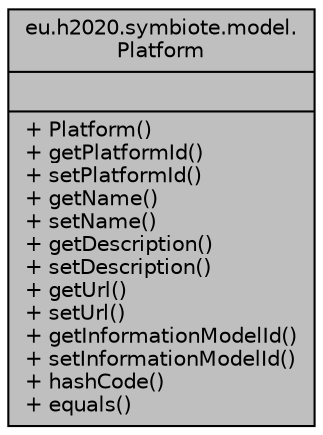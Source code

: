 digraph "eu.h2020.symbiote.model.Platform"
{
  edge [fontname="Helvetica",fontsize="10",labelfontname="Helvetica",labelfontsize="10"];
  node [fontname="Helvetica",fontsize="10",shape=record];
  Node1 [label="{eu.h2020.symbiote.model.\lPlatform\n||+ Platform()\l+ getPlatformId()\l+ setPlatformId()\l+ getName()\l+ setName()\l+ getDescription()\l+ setDescription()\l+ getUrl()\l+ setUrl()\l+ getInformationModelId()\l+ setInformationModelId()\l+ hashCode()\l+ equals()\l}",height=0.2,width=0.4,color="black", fillcolor="grey75", style="filled", fontcolor="black"];
}
